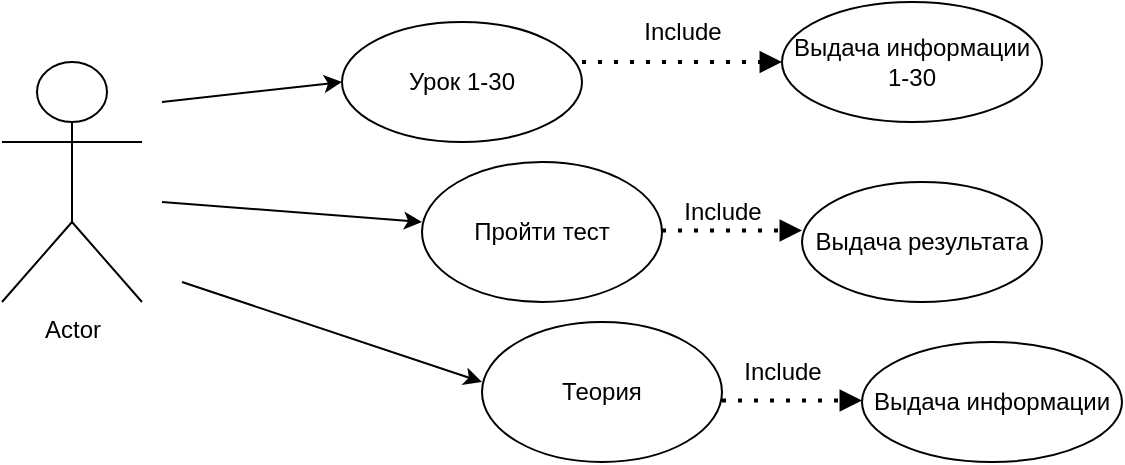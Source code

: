 <mxfile version="22.1.2" type="device">
  <diagram name="Страница — 1" id="BaeZ8snuGLS1RiJ7LTnd">
    <mxGraphModel dx="1006" dy="599" grid="1" gridSize="10" guides="1" tooltips="1" connect="1" arrows="1" fold="1" page="1" pageScale="1" pageWidth="827" pageHeight="1169" math="0" shadow="0">
      <root>
        <mxCell id="0" />
        <mxCell id="1" parent="0" />
        <mxCell id="SVdU8493nDtfhlJGKr-o-114" value="Actor" style="shape=umlActor;verticalLabelPosition=bottom;verticalAlign=top;html=1;outlineConnect=0;" vertex="1" parent="1">
          <mxGeometry x="150" y="450" width="70" height="120" as="geometry" />
        </mxCell>
        <mxCell id="SVdU8493nDtfhlJGKr-o-115" value="" style="endArrow=classic;html=1;rounded=0;" edge="1" parent="1">
          <mxGeometry width="50" height="50" relative="1" as="geometry">
            <mxPoint x="230" y="470" as="sourcePoint" />
            <mxPoint x="320" y="460" as="targetPoint" />
          </mxGeometry>
        </mxCell>
        <mxCell id="SVdU8493nDtfhlJGKr-o-116" value="Урок 1-30" style="ellipse;whiteSpace=wrap;html=1;" vertex="1" parent="1">
          <mxGeometry x="320" y="430" width="120" height="60" as="geometry" />
        </mxCell>
        <mxCell id="SVdU8493nDtfhlJGKr-o-119" value="" style="endArrow=classic;html=1;rounded=0;" edge="1" parent="1">
          <mxGeometry width="50" height="50" relative="1" as="geometry">
            <mxPoint x="230" y="520" as="sourcePoint" />
            <mxPoint x="360" y="530" as="targetPoint" />
          </mxGeometry>
        </mxCell>
        <mxCell id="SVdU8493nDtfhlJGKr-o-120" value="Пройти тест" style="ellipse;whiteSpace=wrap;html=1;" vertex="1" parent="1">
          <mxGeometry x="360" y="500" width="120" height="70" as="geometry" />
        </mxCell>
        <mxCell id="SVdU8493nDtfhlJGKr-o-121" value="" style="endArrow=classic;html=1;rounded=0;" edge="1" parent="1">
          <mxGeometry width="50" height="50" relative="1" as="geometry">
            <mxPoint x="240" y="560" as="sourcePoint" />
            <mxPoint x="390" y="610" as="targetPoint" />
          </mxGeometry>
        </mxCell>
        <mxCell id="SVdU8493nDtfhlJGKr-o-122" value="Теория" style="ellipse;whiteSpace=wrap;html=1;" vertex="1" parent="1">
          <mxGeometry x="390" y="580" width="120" height="70" as="geometry" />
        </mxCell>
        <mxCell id="SVdU8493nDtfhlJGKr-o-124" value="" style="endArrow=block;dashed=1;html=1;dashPattern=1 3;strokeWidth=2;rounded=0;endFill=1;" edge="1" parent="1">
          <mxGeometry width="50" height="50" relative="1" as="geometry">
            <mxPoint x="510" y="619.29" as="sourcePoint" />
            <mxPoint x="580" y="619.29" as="targetPoint" />
          </mxGeometry>
        </mxCell>
        <mxCell id="SVdU8493nDtfhlJGKr-o-125" value="" style="endArrow=block;dashed=1;html=1;dashPattern=1 3;strokeWidth=2;rounded=0;endFill=1;" edge="1" parent="1">
          <mxGeometry width="50" height="50" relative="1" as="geometry">
            <mxPoint x="480" y="534.29" as="sourcePoint" />
            <mxPoint x="550" y="534.29" as="targetPoint" />
          </mxGeometry>
        </mxCell>
        <mxCell id="SVdU8493nDtfhlJGKr-o-126" value="Выдача результата" style="ellipse;whiteSpace=wrap;html=1;" vertex="1" parent="1">
          <mxGeometry x="550" y="510" width="120" height="60" as="geometry" />
        </mxCell>
        <mxCell id="SVdU8493nDtfhlJGKr-o-127" value="Include" style="text;html=1;align=center;verticalAlign=middle;resizable=0;points=[];autosize=1;strokeColor=none;fillColor=none;" vertex="1" parent="1">
          <mxGeometry x="480" y="510" width="60" height="30" as="geometry" />
        </mxCell>
        <mxCell id="SVdU8493nDtfhlJGKr-o-128" value="Include" style="text;html=1;align=center;verticalAlign=middle;resizable=0;points=[];autosize=1;strokeColor=none;fillColor=none;" vertex="1" parent="1">
          <mxGeometry x="510" y="590" width="60" height="30" as="geometry" />
        </mxCell>
        <mxCell id="SVdU8493nDtfhlJGKr-o-129" value="Выдача информации" style="ellipse;whiteSpace=wrap;html=1;" vertex="1" parent="1">
          <mxGeometry x="580" y="590" width="130" height="60" as="geometry" />
        </mxCell>
        <mxCell id="SVdU8493nDtfhlJGKr-o-131" value="Выдача информации 1-30" style="ellipse;whiteSpace=wrap;html=1;" vertex="1" parent="1">
          <mxGeometry x="540" y="420" width="130" height="60" as="geometry" />
        </mxCell>
        <mxCell id="SVdU8493nDtfhlJGKr-o-132" value="Include" style="text;html=1;align=center;verticalAlign=middle;resizable=0;points=[];autosize=1;strokeColor=none;fillColor=none;" vertex="1" parent="1">
          <mxGeometry x="460" y="420" width="60" height="30" as="geometry" />
        </mxCell>
        <mxCell id="SVdU8493nDtfhlJGKr-o-133" value="" style="endArrow=block;dashed=1;html=1;dashPattern=1 3;strokeWidth=2;rounded=0;endFill=1;" edge="1" parent="1">
          <mxGeometry width="50" height="50" relative="1" as="geometry">
            <mxPoint x="440" y="450" as="sourcePoint" />
            <mxPoint x="540" y="450" as="targetPoint" />
          </mxGeometry>
        </mxCell>
      </root>
    </mxGraphModel>
  </diagram>
</mxfile>
